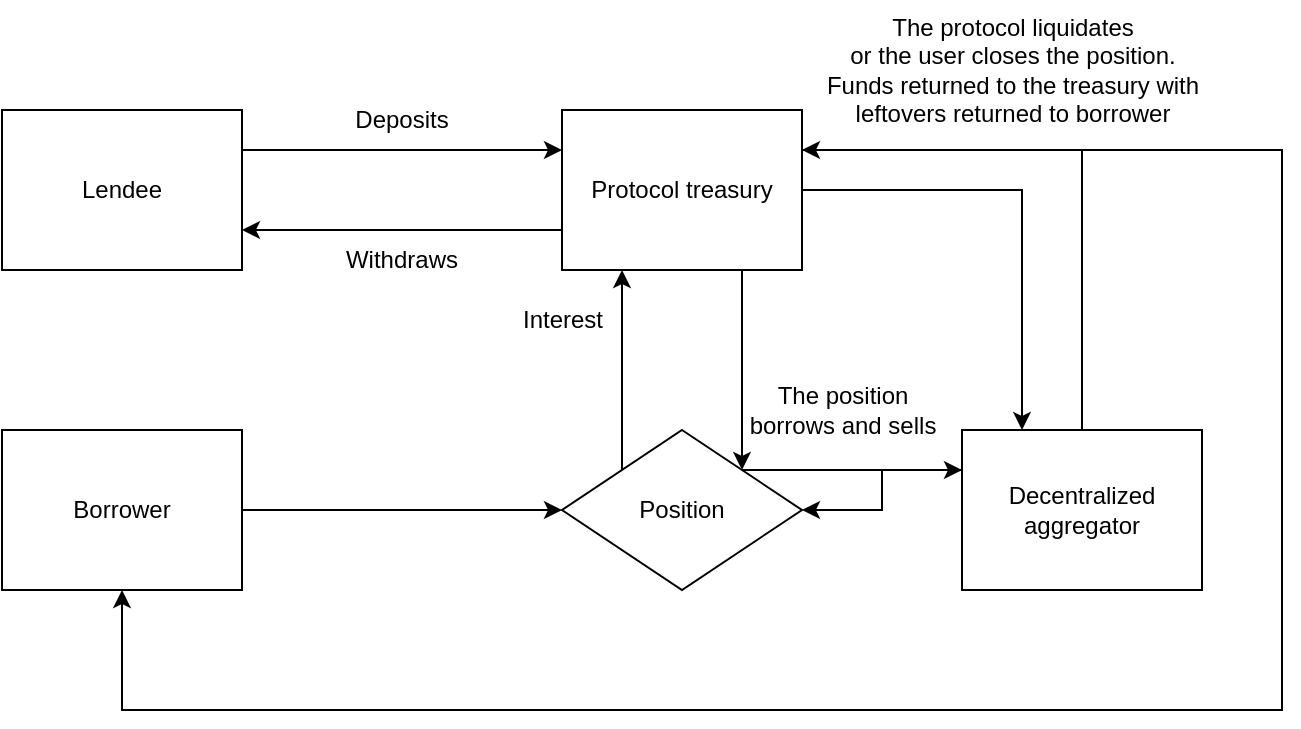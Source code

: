 <mxfile version="20.8.20" type="device"><diagram name="Page-1" id="aR3qXfdK0qcjIAyoiIbG"><mxGraphModel dx="1434" dy="764" grid="1" gridSize="10" guides="1" tooltips="1" connect="1" arrows="1" fold="1" page="1" pageScale="1" pageWidth="827" pageHeight="1169" math="0" shadow="0"><root><mxCell id="0"/><mxCell id="1" parent="0"/><mxCell id="iMBT2qWnmcEURlAzC9CE-3" style="edgeStyle=orthogonalEdgeStyle;rounded=0;orthogonalLoop=1;jettySize=auto;html=1;" edge="1" parent="1" source="iMBT2qWnmcEURlAzC9CE-1" target="iMBT2qWnmcEURlAzC9CE-2"><mxGeometry relative="1" as="geometry"><Array as="points"><mxPoint x="250" y="140"/><mxPoint x="250" y="140"/></Array></mxGeometry></mxCell><mxCell id="iMBT2qWnmcEURlAzC9CE-1" value="Lendee" style="rounded=0;whiteSpace=wrap;html=1;" vertex="1" parent="1"><mxGeometry x="80" y="120" width="120" height="80" as="geometry"/></mxCell><mxCell id="iMBT2qWnmcEURlAzC9CE-18" style="edgeStyle=orthogonalEdgeStyle;rounded=0;orthogonalLoop=1;jettySize=auto;html=1;" edge="1" parent="1" source="iMBT2qWnmcEURlAzC9CE-2" target="iMBT2qWnmcEURlAzC9CE-1"><mxGeometry relative="1" as="geometry"><Array as="points"><mxPoint x="250" y="180"/><mxPoint x="250" y="180"/></Array></mxGeometry></mxCell><mxCell id="iMBT2qWnmcEURlAzC9CE-28" style="edgeStyle=orthogonalEdgeStyle;rounded=0;orthogonalLoop=1;jettySize=auto;html=1;entryX=1;entryY=0;entryDx=0;entryDy=0;" edge="1" parent="1" source="iMBT2qWnmcEURlAzC9CE-2" target="iMBT2qWnmcEURlAzC9CE-13"><mxGeometry relative="1" as="geometry"><Array as="points"><mxPoint x="450" y="220"/><mxPoint x="450" y="220"/></Array></mxGeometry></mxCell><mxCell id="iMBT2qWnmcEURlAzC9CE-36" style="edgeStyle=orthogonalEdgeStyle;rounded=0;orthogonalLoop=1;jettySize=auto;html=1;entryX=0.25;entryY=0;entryDx=0;entryDy=0;" edge="1" parent="1" source="iMBT2qWnmcEURlAzC9CE-2" target="iMBT2qWnmcEURlAzC9CE-24"><mxGeometry relative="1" as="geometry"/></mxCell><mxCell id="iMBT2qWnmcEURlAzC9CE-40" style="edgeStyle=orthogonalEdgeStyle;rounded=0;orthogonalLoop=1;jettySize=auto;html=1;entryX=0.5;entryY=1;entryDx=0;entryDy=0;" edge="1" parent="1" source="iMBT2qWnmcEURlAzC9CE-2" target="iMBT2qWnmcEURlAzC9CE-7"><mxGeometry relative="1" as="geometry"><Array as="points"><mxPoint x="720" y="140"/><mxPoint x="720" y="420"/><mxPoint x="140" y="420"/></Array></mxGeometry></mxCell><mxCell id="iMBT2qWnmcEURlAzC9CE-2" value="Protocol treasury" style="rounded=0;whiteSpace=wrap;html=1;" vertex="1" parent="1"><mxGeometry x="360" y="120" width="120" height="80" as="geometry"/></mxCell><mxCell id="iMBT2qWnmcEURlAzC9CE-5" value="Deposits" style="text;html=1;strokeColor=none;fillColor=none;align=center;verticalAlign=middle;whiteSpace=wrap;rounded=0;" vertex="1" parent="1"><mxGeometry x="250" y="110" width="60" height="30" as="geometry"/></mxCell><mxCell id="iMBT2qWnmcEURlAzC9CE-6" value="Withdraws" style="text;html=1;strokeColor=none;fillColor=none;align=center;verticalAlign=middle;whiteSpace=wrap;rounded=0;" vertex="1" parent="1"><mxGeometry x="250" y="180" width="60" height="30" as="geometry"/></mxCell><mxCell id="iMBT2qWnmcEURlAzC9CE-14" style="edgeStyle=orthogonalEdgeStyle;rounded=0;orthogonalLoop=1;jettySize=auto;html=1;entryX=0;entryY=0.5;entryDx=0;entryDy=0;" edge="1" parent="1" source="iMBT2qWnmcEURlAzC9CE-7" target="iMBT2qWnmcEURlAzC9CE-13"><mxGeometry relative="1" as="geometry"/></mxCell><mxCell id="iMBT2qWnmcEURlAzC9CE-7" value="Borrower" style="rounded=0;whiteSpace=wrap;html=1;" vertex="1" parent="1"><mxGeometry x="80" y="280" width="120" height="80" as="geometry"/></mxCell><mxCell id="iMBT2qWnmcEURlAzC9CE-21" style="edgeStyle=orthogonalEdgeStyle;rounded=0;orthogonalLoop=1;jettySize=auto;html=1;entryX=0.25;entryY=1;entryDx=0;entryDy=0;" edge="1" parent="1" source="iMBT2qWnmcEURlAzC9CE-13" target="iMBT2qWnmcEURlAzC9CE-2"><mxGeometry relative="1" as="geometry"><Array as="points"><mxPoint x="390" y="260"/><mxPoint x="390" y="260"/></Array></mxGeometry></mxCell><mxCell id="iMBT2qWnmcEURlAzC9CE-30" style="edgeStyle=orthogonalEdgeStyle;rounded=0;orthogonalLoop=1;jettySize=auto;html=1;entryX=0;entryY=0.25;entryDx=0;entryDy=0;" edge="1" parent="1" source="iMBT2qWnmcEURlAzC9CE-13" target="iMBT2qWnmcEURlAzC9CE-24"><mxGeometry relative="1" as="geometry"><Array as="points"><mxPoint x="530" y="300"/><mxPoint x="530" y="300"/></Array></mxGeometry></mxCell><mxCell id="iMBT2qWnmcEURlAzC9CE-13" value="Position" style="rhombus;whiteSpace=wrap;html=1;" vertex="1" parent="1"><mxGeometry x="360" y="280" width="120" height="80" as="geometry"/></mxCell><mxCell id="iMBT2qWnmcEURlAzC9CE-22" value="Interest" style="text;html=1;align=center;verticalAlign=middle;resizable=0;points=[];autosize=1;strokeColor=none;fillColor=none;" vertex="1" parent="1"><mxGeometry x="330" y="210" width="60" height="30" as="geometry"/></mxCell><mxCell id="iMBT2qWnmcEURlAzC9CE-32" value="" style="edgeStyle=orthogonalEdgeStyle;rounded=0;orthogonalLoop=1;jettySize=auto;html=1;" edge="1" parent="1" source="iMBT2qWnmcEURlAzC9CE-24" target="iMBT2qWnmcEURlAzC9CE-13"><mxGeometry relative="1" as="geometry"><Array as="points"><mxPoint x="520" y="300"/><mxPoint x="520" y="320"/></Array></mxGeometry></mxCell><mxCell id="iMBT2qWnmcEURlAzC9CE-37" style="edgeStyle=orthogonalEdgeStyle;rounded=0;orthogonalLoop=1;jettySize=auto;html=1;entryX=1;entryY=0.25;entryDx=0;entryDy=0;" edge="1" parent="1" source="iMBT2qWnmcEURlAzC9CE-24" target="iMBT2qWnmcEURlAzC9CE-2"><mxGeometry relative="1" as="geometry"><Array as="points"><mxPoint x="620" y="140"/></Array></mxGeometry></mxCell><mxCell id="iMBT2qWnmcEURlAzC9CE-24" value="Decentralized&lt;br&gt;aggregator" style="rounded=0;whiteSpace=wrap;html=1;" vertex="1" parent="1"><mxGeometry x="560" y="280" width="120" height="80" as="geometry"/></mxCell><mxCell id="iMBT2qWnmcEURlAzC9CE-31" value="The position &lt;br&gt;borrows and sells" style="text;html=1;align=center;verticalAlign=middle;resizable=0;points=[];autosize=1;strokeColor=none;fillColor=none;" vertex="1" parent="1"><mxGeometry x="440" y="250" width="120" height="40" as="geometry"/></mxCell><mxCell id="iMBT2qWnmcEURlAzC9CE-38" value="The protocol liquidates&lt;br&gt;or the user closes the position.&lt;br&gt;Funds returned to the treasury with&lt;br&gt;leftovers returned to borrower" style="text;html=1;align=center;verticalAlign=middle;resizable=0;points=[];autosize=1;strokeColor=none;fillColor=none;" vertex="1" parent="1"><mxGeometry x="480" y="65" width="210" height="70" as="geometry"/></mxCell></root></mxGraphModel></diagram></mxfile>